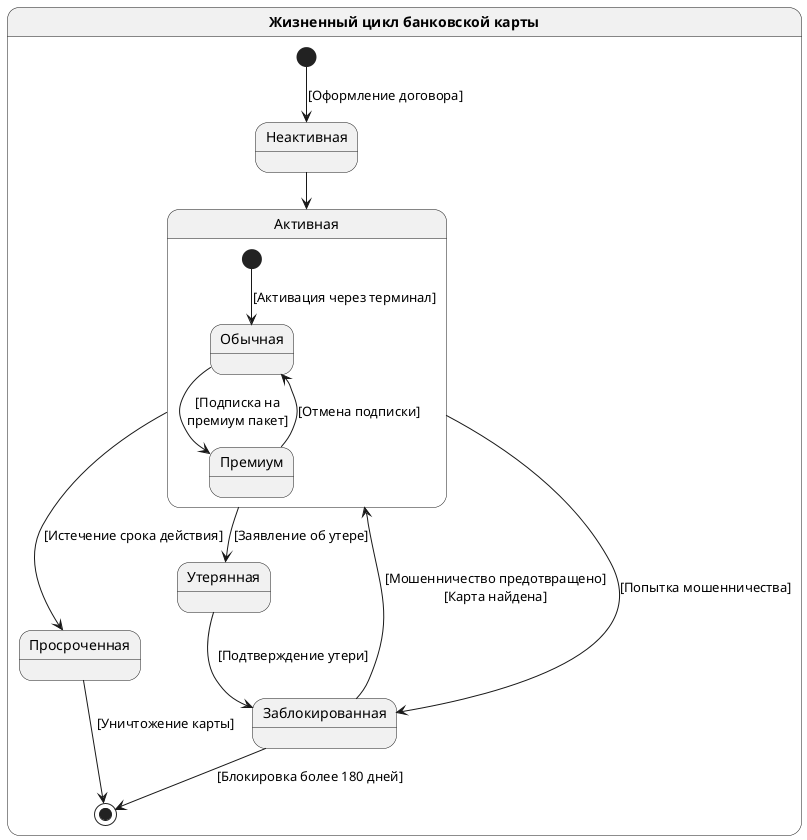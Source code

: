 @startuml
state "**Жизненный цикл банковской карты**" as title {

  [*] --> Неактивная : [Оформление договора]

  state Активная {
    [*] --> Обычная : [Активация через терминал]
    Премиум --> Обычная : [Отмена подписки]
        Обычная --> Премиум : [Подписка на\nпремиум пакет]
  }

  Неактивная --> Активная  
  Заблокированная --> Активная : [Мошенничество предотвращено]\n[Карта найдена]
  Активная --> Заблокированная : [Попытка мошенничества]
  Активная --> Просроченная : [Истечение срока действия]
  Активная --> Утерянная : [Заявление об утере]
  Утерянная --> Заблокированная : [Подтверждение утери]
  Просроченная --> [*] : [Уничтожение карты]
  Заблокированная --> [*] : [Блокировка более 180 дней]
}

@enduml
